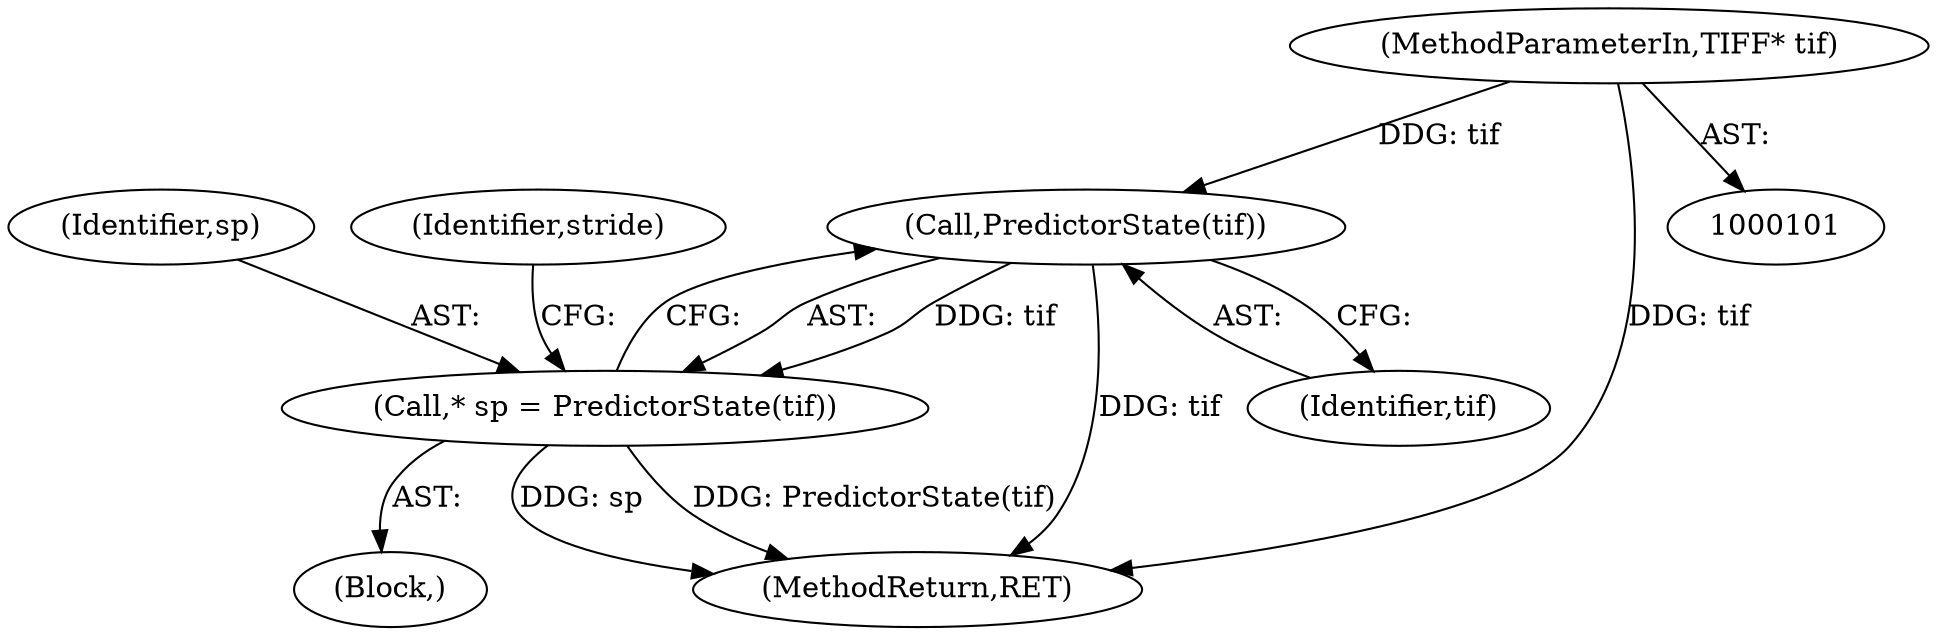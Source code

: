 digraph "0_libtiff_3ca657a8793dd011bf869695d72ad31c779c3cc1_10@pointer" {
"1000109" [label="(Call,PredictorState(tif))"];
"1000102" [label="(MethodParameterIn,TIFF* tif)"];
"1000107" [label="(Call,* sp = PredictorState(tif))"];
"1000109" [label="(Call,PredictorState(tif))"];
"1000108" [label="(Identifier,sp)"];
"1000113" [label="(Identifier,stride)"];
"1000102" [label="(MethodParameterIn,TIFF* tif)"];
"1000110" [label="(Identifier,tif)"];
"1000105" [label="(Block,)"];
"1000393" [label="(MethodReturn,RET)"];
"1000107" [label="(Call,* sp = PredictorState(tif))"];
"1000109" -> "1000107"  [label="AST: "];
"1000109" -> "1000110"  [label="CFG: "];
"1000110" -> "1000109"  [label="AST: "];
"1000107" -> "1000109"  [label="CFG: "];
"1000109" -> "1000393"  [label="DDG: tif"];
"1000109" -> "1000107"  [label="DDG: tif"];
"1000102" -> "1000109"  [label="DDG: tif"];
"1000102" -> "1000101"  [label="AST: "];
"1000102" -> "1000393"  [label="DDG: tif"];
"1000107" -> "1000105"  [label="AST: "];
"1000108" -> "1000107"  [label="AST: "];
"1000113" -> "1000107"  [label="CFG: "];
"1000107" -> "1000393"  [label="DDG: sp"];
"1000107" -> "1000393"  [label="DDG: PredictorState(tif)"];
}
